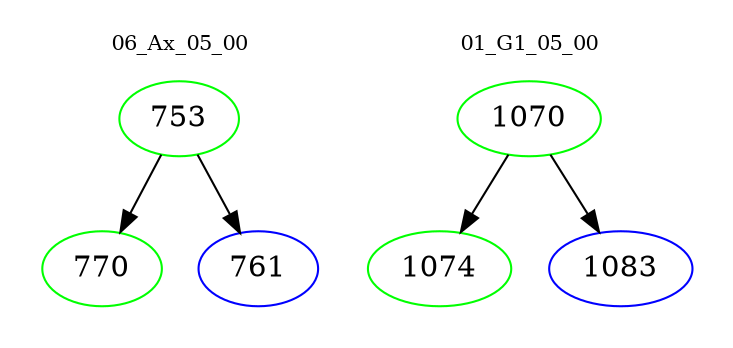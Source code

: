 digraph{
subgraph cluster_0 {
color = white
label = "06_Ax_05_00";
fontsize=10;
T0_753 [label="753", color="green"]
T0_753 -> T0_770 [color="black"]
T0_770 [label="770", color="green"]
T0_753 -> T0_761 [color="black"]
T0_761 [label="761", color="blue"]
}
subgraph cluster_1 {
color = white
label = "01_G1_05_00";
fontsize=10;
T1_1070 [label="1070", color="green"]
T1_1070 -> T1_1074 [color="black"]
T1_1074 [label="1074", color="green"]
T1_1070 -> T1_1083 [color="black"]
T1_1083 [label="1083", color="blue"]
}
}
